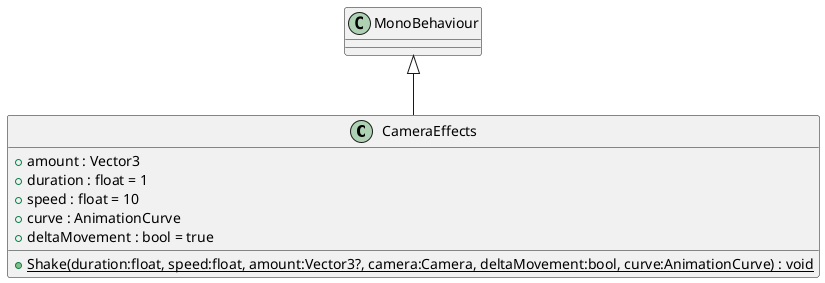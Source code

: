 @startuml
class CameraEffects {
    + amount : Vector3
    + duration : float = 1
    + speed : float = 10
    + curve : AnimationCurve
    + deltaMovement : bool = true
    + {static} Shake(duration:float, speed:float, amount:Vector3?, camera:Camera, deltaMovement:bool, curve:AnimationCurve) : void
}
MonoBehaviour <|-- CameraEffects
@enduml
